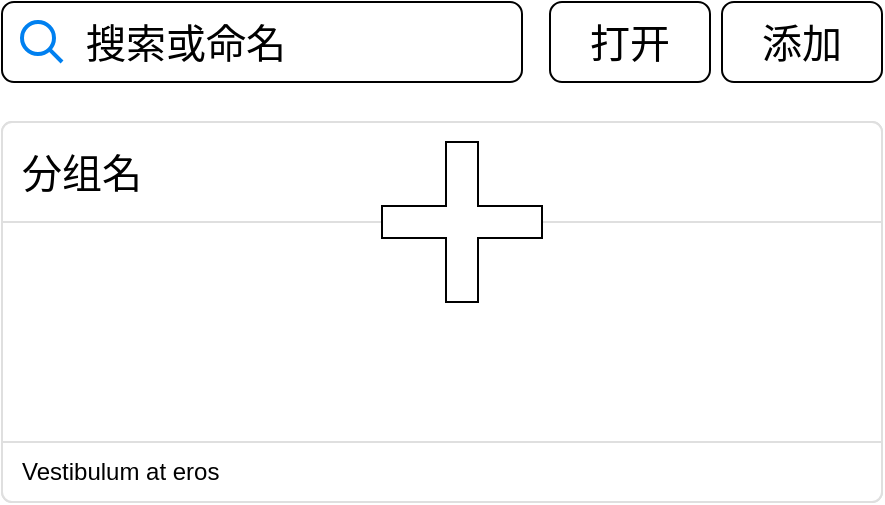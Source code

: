 <mxfile version="14.4.9" type="github">
  <diagram id="C5RBs43oDa-KdzZeNtuy" name="Page-1">
    <mxGraphModel dx="786" dy="572" grid="1" gridSize="10" guides="1" tooltips="1" connect="1" arrows="1" fold="1" page="1" pageScale="1" pageWidth="827" pageHeight="1169" math="0" shadow="0">
      <root>
        <mxCell id="WIyWlLk6GJQsqaUBKTNV-0" />
        <mxCell id="WIyWlLk6GJQsqaUBKTNV-1" parent="WIyWlLk6GJQsqaUBKTNV-0" />
        <mxCell id="GiRGNkasNzmHQwFK5APj-1" value="&lt;font style=&quot;font-size: 20px&quot;&gt;搜索或命名&lt;/font&gt;" style="rounded=1;whiteSpace=wrap;html=1;align=left;spacingTop=0;spacingLeft=40;" vertex="1" parent="WIyWlLk6GJQsqaUBKTNV-1">
          <mxGeometry x="100" y="160" width="260" height="40" as="geometry" />
        </mxCell>
        <mxCell id="GiRGNkasNzmHQwFK5APj-3" value="&lt;font color=&quot;#000000&quot; style=&quot;font-size: 20px&quot;&gt;打开&lt;/font&gt;" style="rounded=1;whiteSpace=wrap;html=1;fontColor=#FFD736;" vertex="1" parent="WIyWlLk6GJQsqaUBKTNV-1">
          <mxGeometry x="374" y="160" width="80" height="40" as="geometry" />
        </mxCell>
        <mxCell id="GiRGNkasNzmHQwFK5APj-4" value="&lt;font color=&quot;#000000&quot;&gt;&lt;span style=&quot;font-size: 20px&quot;&gt;添加&lt;/span&gt;&lt;/font&gt;" style="rounded=1;whiteSpace=wrap;html=1;fontColor=#FFD736;" vertex="1" parent="WIyWlLk6GJQsqaUBKTNV-1">
          <mxGeometry x="460" y="160" width="80" height="40" as="geometry" />
        </mxCell>
        <mxCell id="GiRGNkasNzmHQwFK5APj-9" value="" style="html=1;shadow=0;dashed=0;shape=mxgraph.bootstrap.rrect;rSize=5;strokeColor=#DFDFDF;html=1;whiteSpace=wrap;fillColor=#FFFFFF;fontColor=#000000;" vertex="1" parent="WIyWlLk6GJQsqaUBKTNV-1">
          <mxGeometry x="100" y="220" width="440" height="190" as="geometry" />
        </mxCell>
        <mxCell id="GiRGNkasNzmHQwFK5APj-10" value="&lt;font style=&quot;font-size: 20px&quot;&gt;分组名&lt;/font&gt;" style="strokeColor=inherit;fillColor=inherit;gradientColor=inherit;fontColor=inherit;html=1;shadow=0;dashed=0;shape=mxgraph.bootstrap.topButton;rSize=5;perimeter=none;whiteSpace=wrap;resizeWidth=1;align=left;spacing=10;" vertex="1" parent="GiRGNkasNzmHQwFK5APj-9">
          <mxGeometry width="440" height="50" relative="1" as="geometry" />
        </mxCell>
        <mxCell id="GiRGNkasNzmHQwFK5APj-12" value="Vestibulum at eros" style="strokeColor=inherit;fillColor=inherit;gradientColor=inherit;fontColor=inherit;html=1;shadow=0;dashed=0;shape=mxgraph.bootstrap.bottomButton;rSize=5;perimeter=none;whiteSpace=wrap;resizeWidth=1;resizeHeight=0;align=left;spacing=10;" vertex="1" parent="GiRGNkasNzmHQwFK5APj-9">
          <mxGeometry y="1" width="440" height="30" relative="1" as="geometry">
            <mxPoint y="-30" as="offset" />
          </mxGeometry>
        </mxCell>
        <mxCell id="GiRGNkasNzmHQwFK5APj-16" value="" style="html=1;verticalLabelPosition=bottom;align=center;labelBackgroundColor=#ffffff;verticalAlign=top;strokeWidth=2;strokeColor=#0080F0;shadow=0;dashed=0;shape=mxgraph.ios7.icons.looking_glass;fontColor=#FFD736;" vertex="1" parent="WIyWlLk6GJQsqaUBKTNV-1">
          <mxGeometry x="110" y="170" width="20" height="20" as="geometry" />
        </mxCell>
        <mxCell id="GiRGNkasNzmHQwFK5APj-18" value="" style="shape=cross;whiteSpace=wrap;html=1;fontColor=#FFD736;" vertex="1" parent="WIyWlLk6GJQsqaUBKTNV-1">
          <mxGeometry x="290" y="230" width="80" height="80" as="geometry" />
        </mxCell>
      </root>
    </mxGraphModel>
  </diagram>
</mxfile>
